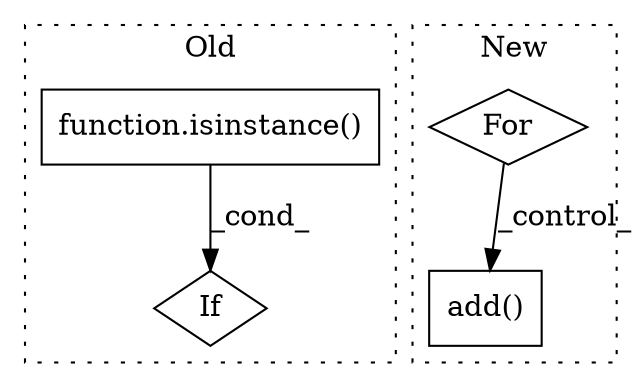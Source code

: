 digraph G {
subgraph cluster0 {
1 [label="function.isinstance()" a="75" s="3128,3146" l="11,1" shape="box"];
3 [label="If" a="96" s="3128" l="0" shape="diamond"];
label = "Old";
style="dotted";
}
subgraph cluster1 {
2 [label="add()" a="75" s="4135" l="28" shape="box"];
4 [label="For" a="107" s="4072,4105" l="4,26" shape="diamond"];
label = "New";
style="dotted";
}
1 -> 3 [label="_cond_"];
4 -> 2 [label="_control_"];
}